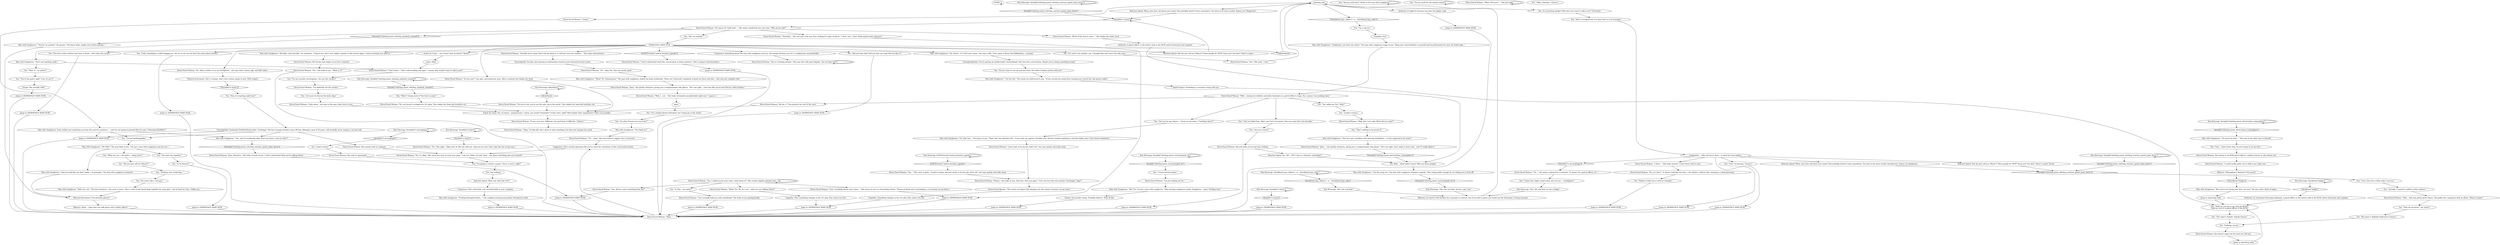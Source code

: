 # WHIRLING F1 / HORSE FACED WOMAN
# Horse-Faced-Woman (Minot)
# ==================================================
digraph G {
	  0 [label="START"];
	  1 [label="input"];
	  2 [label="Man with Sunglasses: \"Cut the shit.\" The words are addressed to you. \"Every second you stand here running your mouth the case grows colder.\""];
	  3 [label="Horse-Faced Woman: \"No.\" She sighs. \"Okay. Sort of. But not with you. Like you are now. Don't take this the wrong way...\""];
	  4 [label="Reaction Speed: Whoa, how does she know your name? She probably heard it from somewhere. You have to be more careful, karaoke-star. Names are dangerous."];
	  5 [label="You: \"It's cool to see another cop. I thought Kim and I were the only ones.\""];
	  6 [label="You: \"Did you just call me *Harry*?\""];
	  7 [label="Horse-Faced Woman: \"I'm just looking out for...\""];
	  8 [label="Horse-Faced Woman: \"You're a fucking asshole.\" She says this with quiet dignity. \"Are we done here?\""];
	  9 [label="Jump to: [HORSEFACE MAIN HUB]"];
	  10 [label="Jump to: [HORSEFACE MAIN HUB]"];
	  11 [label="Horse-Faced Woman: \"That... that was pretty good, Harry.\" She pokes her companion with an elbow. \"Wasn't it Jean?\""];
	  12 [label="Horse-Faced Woman: She nods in agreement."];
	  13 [label="Horse-Faced Woman: She merely nods in response."];
	  14 [label="You: Wait... what? John? Lance? Who are these people?"];
	  15 [label="Authority: It might be because you have the higher rank."];
	  16 [label="You: \"Hold on, you are a cop with the RCM?\"\n\"Hold on, you're a patrol officer of the RCM?\""];
	  17 [label="greeting_hub"];
	  18 [label="Jump to: [greeting_hub]"];
	  19 [label="Horse-Faced Woman: \"Calm down,\" she says to the man, then turns to you."];
	  20 [label="Horse-Faced Woman: \"By the...?\" She pinches the root of her nose."];
	  21 [label="You: \"That's nothing to be proud of.\""];
	  22 [label="Rhetoric: Hmm... what does one talk about with a fellow officer?"];
	  23 [label="Jump to: [HORSEFACE MAIN HUB]"];
	  24 [label="Horse-Faced Woman: \"Okay, fine. Let's talk. What did you want?\""];
	  25 [label="Horse-Faced Woman: \"Yes...\" Her voice is quiet. \"A police woman who just wants to do her job, that's all,\" she says quietly and looks away."];
	  26 [label="Reaction Speed: No...NO... NO!!! You're a feminist, remember?"];
	  27 [label="You: \"Are you a nurse?\""];
	  28 [label="Horse-Faced Woman: \"Uh... okay. Yes, that was pretty good.\""];
	  29 [label="Man with Sunglasses: From within your mind-haze you hear the end of a sentence: \"...and I'm not going to pretend like he's got a *learning disability*!\""];
	  30 [label="Kim Kitsuragi: IsKimHere()"];
	  31 [label="IsKimHere()", shape=diamond];
	  32 [label="!(IsKimHere())", shape=diamond];
	  33 [label="You: \"So what Precinct are you from?\""];
	  34 [label="Horse-Faced Woman: \"Do you now?\" she asks, narrowing her eyes. After a moment she shakes her head."];
	  35 [label="You: \"Are you with him?\" (Point to the man with sunglasses.)"];
	  36 [label="Horse-Faced Woman: \"Of course I'm *with him*...\" She seems startled by her own tone. \"Why do you ask?\""];
	  37 [label="Reaction Speed: Did she just call you *Harry*? These people do *NOT* know you! You don't *have* a name."];
	  38 [label="You: \"I bet you liked that, didn't you? Let's be honest, that was some first rate karaoke.\""];
	  39 [label="You: \"Good to know.\""];
	  40 [label="Authority: As Lieutenant Kitsuragi explained, a patrol officer is the lowest rank in the RCM, below lieutenant and sergeant."];
	  41 [label="Kim Kitsuragi: \"He's the real deal, he has a badge.\""];
	  42 [label="Horse-Faced Woman: Her brown eyes linger on you for a moment."];
	  43 [label="Horse-Faced Woman: \"Jean...\" she quietly interjects, giving you a compassionate side glance. \"He's not right, don't make it worse and... and *I* really liked it.\""];
	  44 [label="Horse-Faced Woman: \"Jean, detective.\" She looks at both of you. \"I don't understand what you're talking about.\""];
	  45 [label="Kim Kitsuragi: Variable[\"tc.harry\"]"];
	  46 [label="Variable[\"tc.harry\"]", shape=diamond];
	  47 [label="!(Variable[\"tc.harry\"])", shape=diamond];
	  48 [label="Jump to: [HORSEFACE MAIN HUB]"];
	  49 [label="Composure: She's obviously a bit uncomfortable in your company."];
	  50 [label="Kim Kitsuragi: Variable[\"whirling.minot_reactionspeed_sir\"]"];
	  51 [label="Variable[\"whirling.minot_reactionspeed_sir\"]", shape=diamond];
	  52 [label="!(Variable[\"whirling.minot_reactionspeed_sir\"])", shape=diamond];
	  53 [label="Horse-Faced Woman: \"No, it's okay.\" She raises her eyes to meet your gaze. \"I am not. Polite. I'm just tired... was there something else you wanted?\""];
	  54 [label="Jump to: [HORSEFACE MAIN HUB]"];
	  55 [label="You: \"Hey, I'm standing right here!\""];
	  56 [label="Reaction Speed: Did she just call you *Harry*? These people do *NOT* know you! You don't *have* a name! Ha ha!"];
	  57 [label="You: \"Let's just do this by the book, okay.\""];
	  58 [label="Jump to: [greeting_hub]"];
	  59 [label="Jump to: [HORSEFACE MAIN HUB]"];
	  60 [label="Man with Sunglasses: \"Goddamnit, you leave her alone!\" The man with sunglasses snaps at you. \"Keep your weird bullshit to yourself and be professional for once, for fucks sake...\""];
	  61 [label="Man with Sunglasses: \"NO ONE!\" The man looks at her. \"I'm just a man with sunglasses and you are...\""];
	  62 [label="Man with Sunglasses: \"Now he's got a problem with learning disabilities... is that supposed to be ironic?\""];
	  63 [label="Horse-Faced Woman: \"Okay...\""];
	  64 [label="HORSEFACE MAIN HUB"];
	  65 [label="Man with Sunglasses: \"*You're* an asshole!\" He pauses. \"You know what, maybe we're both assholes...\""];
	  66 [label="You: \"Is he famous?\""];
	  67 [label="Man with Sunglasses: \"And you look like you don't bathe -- on principle,\" the man with sunglasses interjects."];
	  68 [label="You: \"A police woman.\""];
	  69 [label="Horse-Faced Woman: \"Well, I... uh...\" She looks extremely uncomfortable right now. \"I guess I...\""];
	  70 [label="Encyclopedia: Lieutenant Double-Yefreitor John \"Archetype\" McCoy's younger brother Lance McCoy, although a man of 32 years, will mentally never surpass a six year old."];
	  71 [label="Man with Sunglasses: \"Yes, and I'm wondering why? Don't you have a case to solve?\""];
	  72 [label="You: \"I'm not handicappable.\""];
	  73 [label="You: \"Maybe it didn't go as well as I thought...\""];
	  74 [label="Jump to: [HORSEFACE MAIN HUB]"];
	  75 [label="Esprit de Corps: Yes, of course -- preposterous. I mean, you would *remember* if they were, right? Who forgets their squadmates? That's not possible."];
	  76 [label="Empathy: Something changes in her. It's pity. Pity comes over her."];
	  77 [label="Jump to: [HORSEFACE MAIN HUB]"];
	  78 [label="Jump to: [HORSEFACE MAIN HUB]"];
	  79 [label="Horse-Faced Woman: \"Okay.\" It looks like she's about to add something, but then she changes her mind."];
	  80 [label="Drama: Sssssssshe's lying. Probably hated it. They all did."];
	  81 [label="Logic: Okay."];
	  82 [label="Man with Sunglasses: \"Fucking deranged lunatic...\" The sunglass-wearing man pushes through his teeth."];
	  83 [label="Jump to: [HORSEFACE MAIN HUB]"];
	  84 [label="Horse-Faced Woman: \"Uh...\" she seems confused for a moment. \"It means I'm a patrol officer, sir.\""];
	  85 [label="Authority: A patrol officer is the lowest rank in the RCM, below lieutenant and sergeant."];
	  86 [label="Empathy: Then something changes in her. It's pity. Pity comes over her."];
	  87 [label="Horse-Faced Woman: \"Actually never mind. Don't tell me about it. It will just turn into another...\" She stops mid-sentence."];
	  88 [label="You: \"I know this might sound weird, but are you... a firefighter?\""];
	  89 [label="Reaction Speed: What was with that *sir*?"];
	  90 [label="Horse-Faced Woman: \"I just want to do my job, that's all,\" she says quietly and looks away."];
	  91 [label="Man with Sunglasses: \"Horrible, truly horrible,\" he continues. \"I beg of you, don't ever subject anyone to this torture again. I mean seriously, you need to...\""];
	  92 [label="You: \"Do you work for the animal control?\""];
	  93 [label="Horse-Faced Woman: \"No, no I don't.\" It doesn't look like she does -- the *police* uniform she's wearing is a dead giveaway."];
	  94 [label="Man with Sunglasses: \"Don't say anything, Judit.\""];
	  95 [label="Horse-Faced Woman: The woman in an RCM patrol officer's uniform winces as she notices you."];
	  96 [label="Man with Sunglasses: \"But you're not trying your best, are you?\" He says with a flash of anger."];
	  97 [label="Kim Kitsuragi: CheckItem(\"gun_villiers\")  or   CheckItem(\"gun_ruby\")"];
	  98 [label="CheckItem(\"gun_villiers\")  or   CheckItem(\"gun_ruby\")", shape=diamond];
	  99 [label="!(CheckItem(\"gun_villiers\")  or   CheckItem(\"gun_ruby\"))", shape=diamond];
	  100 [label="You: \"Fine, I'm leaving.\" [Leave.]"];
	  101 [label="You: \"Why?! I bring word of *the End to come*.\""];
	  102 [label="Horse-Faced Woman: \"Yes,\" she looks at you. \"What is it?\""];
	  103 [label="Horse-Faced Woman: \"No, Harry, neither of us are firefighters,\" she says with a heavy sigh, and falls silent."];
	  104 [label="You: \"You called me *sir*. Why?\""];
	  105 [label="You: \"Do you want to rise up and tear down the entire fucking system with me?\""];
	  106 [label="Jump to: [HORSEFACE MAIN HUB]"];
	  107 [label="Conceptualization: You're getting an intellectually *unsatisfying* vibe from this conversation. Maybe you're doing something wrong?"];
	  108 [label="Horse-Faced Woman: \"I don't understand what this conversation is about anymore.\" She's trying to look elsewhere."];
	  109 [label="Inland Empire: Something is seriously wrong with you."];
	  110 [label="Jump to: [HORSEFACE MAIN HUB]"];
	  111 [label="Jump to: [HORSEFACE MAIN HUB]"];
	  112 [label="You: \"Actually, I wanted to address other matters.\""];
	  113 [label="Horse-Faced Woman: \"Uh.... okay.\" Her tone doesn't suggest she's convinced."];
	  114 [label="Horse-Faced Woman: \"It was very nice. Different, but good kind of different. I liked it.\""];
	  115 [label="Jump to: [HORSEFACE MAIN HUB]"];
	  116 [label="Reaction Speed: Whoa, how does she know your name? She probably heard it from somewhere. You have to be more careful. Names are *dangerous*."];
	  117 [label="You: \"I'm on a murder investigation. Are you the cavalry?\""];
	  118 [label="Suggestion: ...after all you've done -- is what her tone implies."];
	  119 [label="Horse-Faced Woman: \"No, you haven't wronged me. It's okay.\" She shakes her head and breathes out."];
	  120 [label="Man with Sunglasses: \"Of course he does...\" The man at the table says to himself."];
	  121 [label="Kim Kitsuragi: IsTHCPresent(\"radical_feminist_agenda\")"];
	  122 [label="IsTHCPresent(\"radical_feminist_agenda\")", shape=diamond];
	  123 [label="!(IsTHCPresent(\"radical_feminist_agenda\"))", shape=diamond];
	  124 [label="You: \"Are you by any chance...\" (Lean in real close.) \"*working class*?\""];
	  125 [label="You: \"Cool. (Give her a little wink.) I am too.\""];
	  126 [label="Kim Kitsuragi: Variable[\"tc.harry\"]"];
	  127 [label="Variable[\"tc.harry\"]", shape=diamond];
	  128 [label="!(Variable[\"tc.harry\"])", shape=diamond];
	  129 [label="Kim Kitsuragi: Variable[\"whirling.minot_electrochem_womenplace\"]"];
	  130 [label="Variable[\"whirling.minot_electrochem_womenplace\"]", shape=diamond];
	  131 [label="!(Variable[\"whirling.minot_electrochem_womenplace\"])", shape=diamond];
	  132 [label="Drama: She actually *did*!"];
	  133 [label="Horse-Faced Woman: \"I don't...\" She looks around. \"I don't know what to say.\""];
	  134 [label="You: \"Have I wronged you? I've done that to a lot of people.\""];
	  135 [label="Horse-Faced Woman: \"I don't know...\" She's still avoiding your gaze. \"I mean, why would I want to talk to you?\""];
	  136 [label="You: \"What are you -- the police -- doing here?\""];
	  137 [label="You: Say nothing."];
	  138 [label="Horse-Faced Woman: She just looks at you and says nothing."];
	  139 [label="Man with Sunglasses: \"Cut the crazy act,\" the man with sunglasses interjects angrily. \"She's being polite enough by not telling you to fuck off.\""];
	  140 [label="Encyclopedia: No idea. Just passing on information stored in your fractured neural cortex."];
	  141 [label="Rhetoric: Whackathon? Shitshow? Pity party?"];
	  142 [label="Kim Kitsuragi: Variable[\"tc.decomptage\"]"];
	  143 [label="Variable[\"tc.decomptage\"]", shape=diamond];
	  144 [label="!(Variable[\"tc.decomptage\"])", shape=diamond];
	  145 [label="You: \"God... I don't know why, I'm just trying to do my best...\""];
	  146 [label="Horse-Faced Woman: \"Word of the End to come...\" She shakes her head, tired."];
	  147 [label="You: \"Nothing, just wondering...\""];
	  148 [label="Horse-Faced Woman: \"Yes, I called you by your name, what about it?\" She sounds slightly agitated and... sad."];
	  149 [label="You: \"How do you know... my name?\""];
	  150 [label="Kim Kitsuragi: Variable[\"whirling.minot_whirling_reaction_speed_name_harry\"]"];
	  151 [label="Variable[\"whirling.minot_whirling_reaction_speed_name_harry\"]", shape=diamond];
	  152 [label="!(Variable[\"whirling.minot_whirling_reaction_speed_name_harry\"])", shape=diamond];
	  153 [label="Man with Sunglasses: \"Uh, that was...\" He stares at you. \"Yeah, that was absolute shit -- if you want my opinion. Drunken shit. Haven't wanted anything to end this badly since I had cluster headaches.\""];
	  154 [label="Horse-Faced Woman: \"Well... raising two children and half a husband on a patrol officer's wage. Yes, I guess I am working class.\""];
	  155 [label="Horse-Faced Woman: \"Can I actually help you with something?\" She looks at you apologetically."];
	  156 [label="Man with Sunglasses: \"No, Harry... it's *not* your name,\" the man scoffs. \"Your name is Baron Von Kikkenberg -- cool guy.\""];
	  157 [label="You: \"You're the police right? Cool. So am I!\""];
	  158 [label="Man with Sunglasses: \"Me? No. I'm just a man with sunglasses. I like wearing sunglasses inside. Sunglasses -- and a *fucking wig*.\""];
	  159 [label="Empathy: You?"];
	  160 [label="Horse-Faced Woman: \"I know.\""];
	  161 [label="You: \"I'm a cop too.\""];
	  162 [label="Kim Kitsuragi: \"He's the real deal.\""];
	  163 [label="Kim Kitsuragi: \"He's the real deal, he has a gun now.\""];
	  164 [label="Jump to: [HORSEFACE MAIN HUB]"];
	  165 [label="You: \"I'm a deeply flawed individual, but I bring joy to the world.\""];
	  166 [label="Kim Kitsuragi: Variable[\"whirling.minot_whirling_mainhub_reached\"]"];
	  167 [label="Variable[\"whirling.minot_whirling_mainhub_reached\"]", shape=diamond];
	  168 [label="!(Variable[\"whirling.minot_whirling_mainhub_reached\"])", shape=diamond];
	  169 [label="You: \"He's an asshole.\""];
	  170 [label="You: \"He seems like a cool guy.\""];
	  171 [label="Horse-Faced Woman: \"The sooner you figure this hanging out, the sooner everyone can go home.\""];
	  172 [label="Jump to: [HORSEFACE MAIN HUB]"];
	  173 [label="Horse-Faced Woman: \"What? No. No, he's not... what are you talking about?\""];
	  174 [label="You: \"My name is Raphaël Ambrosius Costeau.\""];
	  175 [label="Horse-Faced Woman: \"God, everybody knows your name...\" She waves at you in a discarding motion. \"Please go finish your investigation, so everyone can go home.\""];
	  176 [label="You: \"Is that... my name?\""];
	  177 [label="You: \"Nothing, ma'am.\""];
	  178 [label="Horse-Faced Woman: \"Honestly...\" Her sad eyes scan your face, looking for signs of deceit. \"I don't care. I don't think anyone does anymore.\""];
	  179 [label="You: \"You look cute together.\""];
	  180 [label="You: \"A horse-faced woman.\""];
	  181 [label="Physical Instrument: She's a woman, that's how women speak to men. With respect."];
	  182 [label="Kim Kitsuragi: Variable[\"whirling.minot_whirling_reaction_speed_name_harry\"]"];
	  183 [label="Variable[\"whirling.minot_whirling_reaction_speed_name_harry\"]", shape=diamond];
	  184 [label="!(Variable[\"whirling.minot_whirling_reaction_speed_name_harry\"])", shape=diamond];
	  185 [label="Horse-Faced Woman: \"Yes, did you want something from me?\""];
	  186 [label="You: \"The name's Tequila. Tequila Sunset.\""];
	  187 [label="Horse-Faced Woman: \"Yes.\" She nods. \"I am.\""];
	  188 [label="Horse-Faced Woman: \"No you're not, you're not the only cop in the world.\" She shakes her head and breathes out."];
	  189 [label="Kim Kitsuragi: CheckItem(\"badge\")"];
	  190 [label="CheckItem(\"badge\")", shape=diamond];
	  191 [label="!(CheckItem(\"badge\"))", shape=diamond];
	  192 [label="Physical Instrument: Five-machine pile-on?"];
	  193 [label="Horse-Faced Woman: \"Please,\" she looks at you, then him, then you again. \"Let's not turn this into another *exchange*, okay?\""];
	  194 [label="Composure: Something about the man with sunglasses and you, the energy between you two, is making her uncomfortable."];
	  195 [label="You: \"I'm going to venture a guess. You're a nurse, right?\""];
	  196 [label="Jump to: [HORSEFACE MAIN HUB]"];
	  197 [label="Man with Sunglasses: \"You think so?\""];
	  198 [label="Horse-Faced Woman: \"What *Precinct*...\" She just sighs."];
	  199 [label="Esprit de Corps: ...am I from? God, he doesn't *know*."];
	  200 [label="You: \"Okay. Good-bye.\" [Leave.]"];
	  201 [label="Man with Sunglasses: \"Well, he's not.\" The man interjects -- his voice is stern. \"He's a sack of shit barely kept together by crazy glue -- but at least he tries. Unlike you.\""];
	  202 [label="You: \"Did you hear that? Did you hear me sing? Did you like it?\""];
	  203 [label="Suggestion: She's merely agreeing with you to reach the conclusion of this conversation faster."];
	  204 [label="You: \"Wait, is... he police?\""];
	  205 [label="Horse-Faced Woman: \"I'm definitely not the cavalry.\""];
	  206 [label="Jump to: [HORSEFACE MAIN HUB]"];
	  207 [label="Horse-Faced Woman: \"I would really prefer not to talk to you right now...\""];
	  208 [label="You: \"Is everything alright? Why don't you want to talk to me?\" (Proceed.)"];
	  209 [label="Horse-Faced Woman: She doesn't reply, but her eyes are still sad."];
	  210 [label="You: \"You have a blue uniform and mine is black... what does this mean?\""];
	  211 [label="Man with Sunglasses: \"What? No. Nonononono!\" The man with sunglasses shakes his head stubbornly. \"There are *universal* standards of good out there and that... that was just complete shit.\""];
	  212 [label="Horse-Faced Woman: \"Jean,\" she quietly interjects, giving you a compassionate side glance. \"He's not right... treat him like you'd treat McCoy's little brother.\""];
	  213 [label="Jump to: [HORSEFACE MAIN HUB]"];
	  214 [label="You: \"Look, something is really bugging me. Are we or are we not from the same police station?\""];
	  215 [label="Rhetoric: It's hard to tell whether he's sarcastic or sincere, but if you had to guess you would say the lieutenant is being sarcastic."];
	  0 -> 0
	  1 -> 165
	  2 -> 109
	  3 -> 53
	  4 -> 152
	  5 -> 187
	  6 -> 147
	  7 -> 158
	  8 -> 8
	  9 -> 63
	  10 -> 63
	  11 -> 149
	  12 -> 195
	  13 -> 53
	  14 -> 139
	  15 -> 9
	  16 -> 186
	  17 -> 160
	  17 -> 99
	  17 -> 15
	  17 -> 208
	  17 -> 116
	  18 -> 16
	  19 -> 75
	  20 -> 75
	  21 -> 62
	  22 -> 63
	  23 -> 63
	  24 -> 21
	  25 -> 193
	  26 -> 14
	  27 -> 138
	  28 -> 211
	  29 -> 72
	  29 -> 54
	  29 -> 71
	  30 -> 30
	  30 -> 31
	  31 -> 188
	  32 -> 17
	  33 -> 197
	  34 -> 75
	  35 -> 35
	  36 -> 65
	  36 -> 168
	  36 -> 169
	  36 -> 178
	  36 -> 146
	  37 -> 47
	  38 -> 27
	  39 -> 12
	  40 -> 16
	  41 -> 215
	  42 -> 102
	  43 -> 131
	  44 -> 213
	  45 -> 45
	  45 -> 46
	  46 -> 115
	  47 -> 36
	  48 -> 63
	  49 -> 82
	  50 -> 50
	  50 -> 51
	  51 -> 180
	  52 -> 163
	  53 -> 195
	  54 -> 63
	  55 -> 70
	  56 -> 152
	  57 -> 19
	  58 -> 16
	  59 -> 63
	  60 -> 154
	  61 -> 136
	  61 -> 67
	  61 -> 179
	  62 -> 43
	  63 -> 203
	  64 -> 32
	  64 -> 194
	  64 -> 34
	  64 -> 37
	  64 -> 5
	  64 -> 103
	  64 -> 199
	  64 -> 202
	  64 -> 91
	  64 -> 210
	  64 -> 214
	  64 -> 87
	  64 -> 123
	  64 -> 156
	  65 -> 192
	  66 -> 172
	  67 -> 192
	  68 -> 24
	  69 -> 1
	  70 -> 72
	  70 -> 13
	  70 -> 54
	  70 -> 71
	  71 -> 184
	  72 -> 61
	  73 -> 196
	  74 -> 63
	  75 -> 114
	  76 -> 23
	  77 -> 63
	  78 -> 63
	  80 -> 206
	  81 -> 135
	  82 -> 106
	  83 -> 63
	  84 -> 88
	  85 -> 16
	  86 -> 23
	  87 -> 140
	  88 -> 41
	  89 -> 49
	  90 -> 193
	  91 -> 42
	  92 -> 92
	  93 -> 73
	  94 -> 204
	  94 -> 135
	  95 -> 207
	  96 -> 18
	  97 -> 97
	  97 -> 98
	  98 -> 162
	  99 -> 161
	  100 -> 78
	  101 -> 119
	  102 -> 63
	  103 -> 181
	  104 -> 68
	  105 -> 2
	  106 -> 63
	  107 -> 105
	  108 -> 48
	  109 -> 14
	  110 -> 63
	  111 -> 63
	  112 -> 11
	  113 -> 203
	  114 -> 79
	  115 -> 63
	  116 -> 47
	  117 -> 205
	  118 -> 164
	  118 -> 4
	  118 -> 133
	  118 -> 100
	  118 -> 144
	  118 -> 56
	  119 -> 75
	  120 -> 145
	  121 -> 121
	  121 -> 122
	  122 -> 25
	  123 -> 108
	  124 -> 153
	  125 -> 112
	  126 -> 126
	  126 -> 127
	  127 -> 3
	  128 -> 55
	  129 -> 129
	  129 -> 130
	  130 -> 120
	  131 -> 14
	  132 -> 110
	  133 -> 93
	  134 -> 118
	  135 -> 117
	  136 -> 6
	  137 -> 89
	  138 -> 26
	  138 -> 111
	  139 -> 52
	  140 -> 28
	  141 -> 191
	  142 -> 142
	  142 -> 143
	  143 -> 39
	  144 -> 84
	  145 -> 95
	  146 -> 85
	  147 -> 170
	  148 -> 173
	  148 -> 175
	  148 -> 176
	  148 -> 148
	  148 -> 185
	  149 -> 174
	  150 -> 150
	  150 -> 151
	  151 -> 152
	  152 -> 125
	  153 -> 90
	  154 -> 104
	  154 -> 124
	  154 -> 20
	  154 -> 38
	  155 -> 74
	  156 -> 107
	  157 -> 132
	  158 -> 80
	  159 -> 60
	  160 -> 29
	  161 -> 159
	  162 -> 215
	  163 -> 215
	  164 -> 63
	  165 -> 33
	  166 -> 166
	  166 -> 167
	  167 -> 101
	  168 -> 94
	  169 -> 64
	  170 -> 201
	  171 -> 76
	  172 -> 63
	  173 -> 86
	  174 -> 177
	  175 -> 77
	  176 -> 155
	  177 -> 209
	  178 -> 77
	  179 -> 66
	  180 -> 7
	  181 -> 128
	  182 -> 182
	  182 -> 183
	  183 -> 47
	  184 -> 44
	  185 -> 213
	  186 -> 177
	  187 -> 17
	  188 -> 75
	  189 -> 189
	  189 -> 190
	  190 -> 40
	  191 -> 96
	  192 -> 22
	  193 -> 171
	  194 -> 8
	  195 -> 137
	  196 -> 63
	  197 -> 113
	  198 -> 198
	  199 -> 81
	  201 -> 192
	  202 -> 10
	  203 -> 53
	  204 -> 157
	  205 -> 57
	  206 -> 63
	  207 -> 141
	  208 -> 134
	  209 -> 58
	  210 -> 83
	  211 -> 212
	  212 -> 69
	  213 -> 63
	  214 -> 59
	  215 -> 17
}

